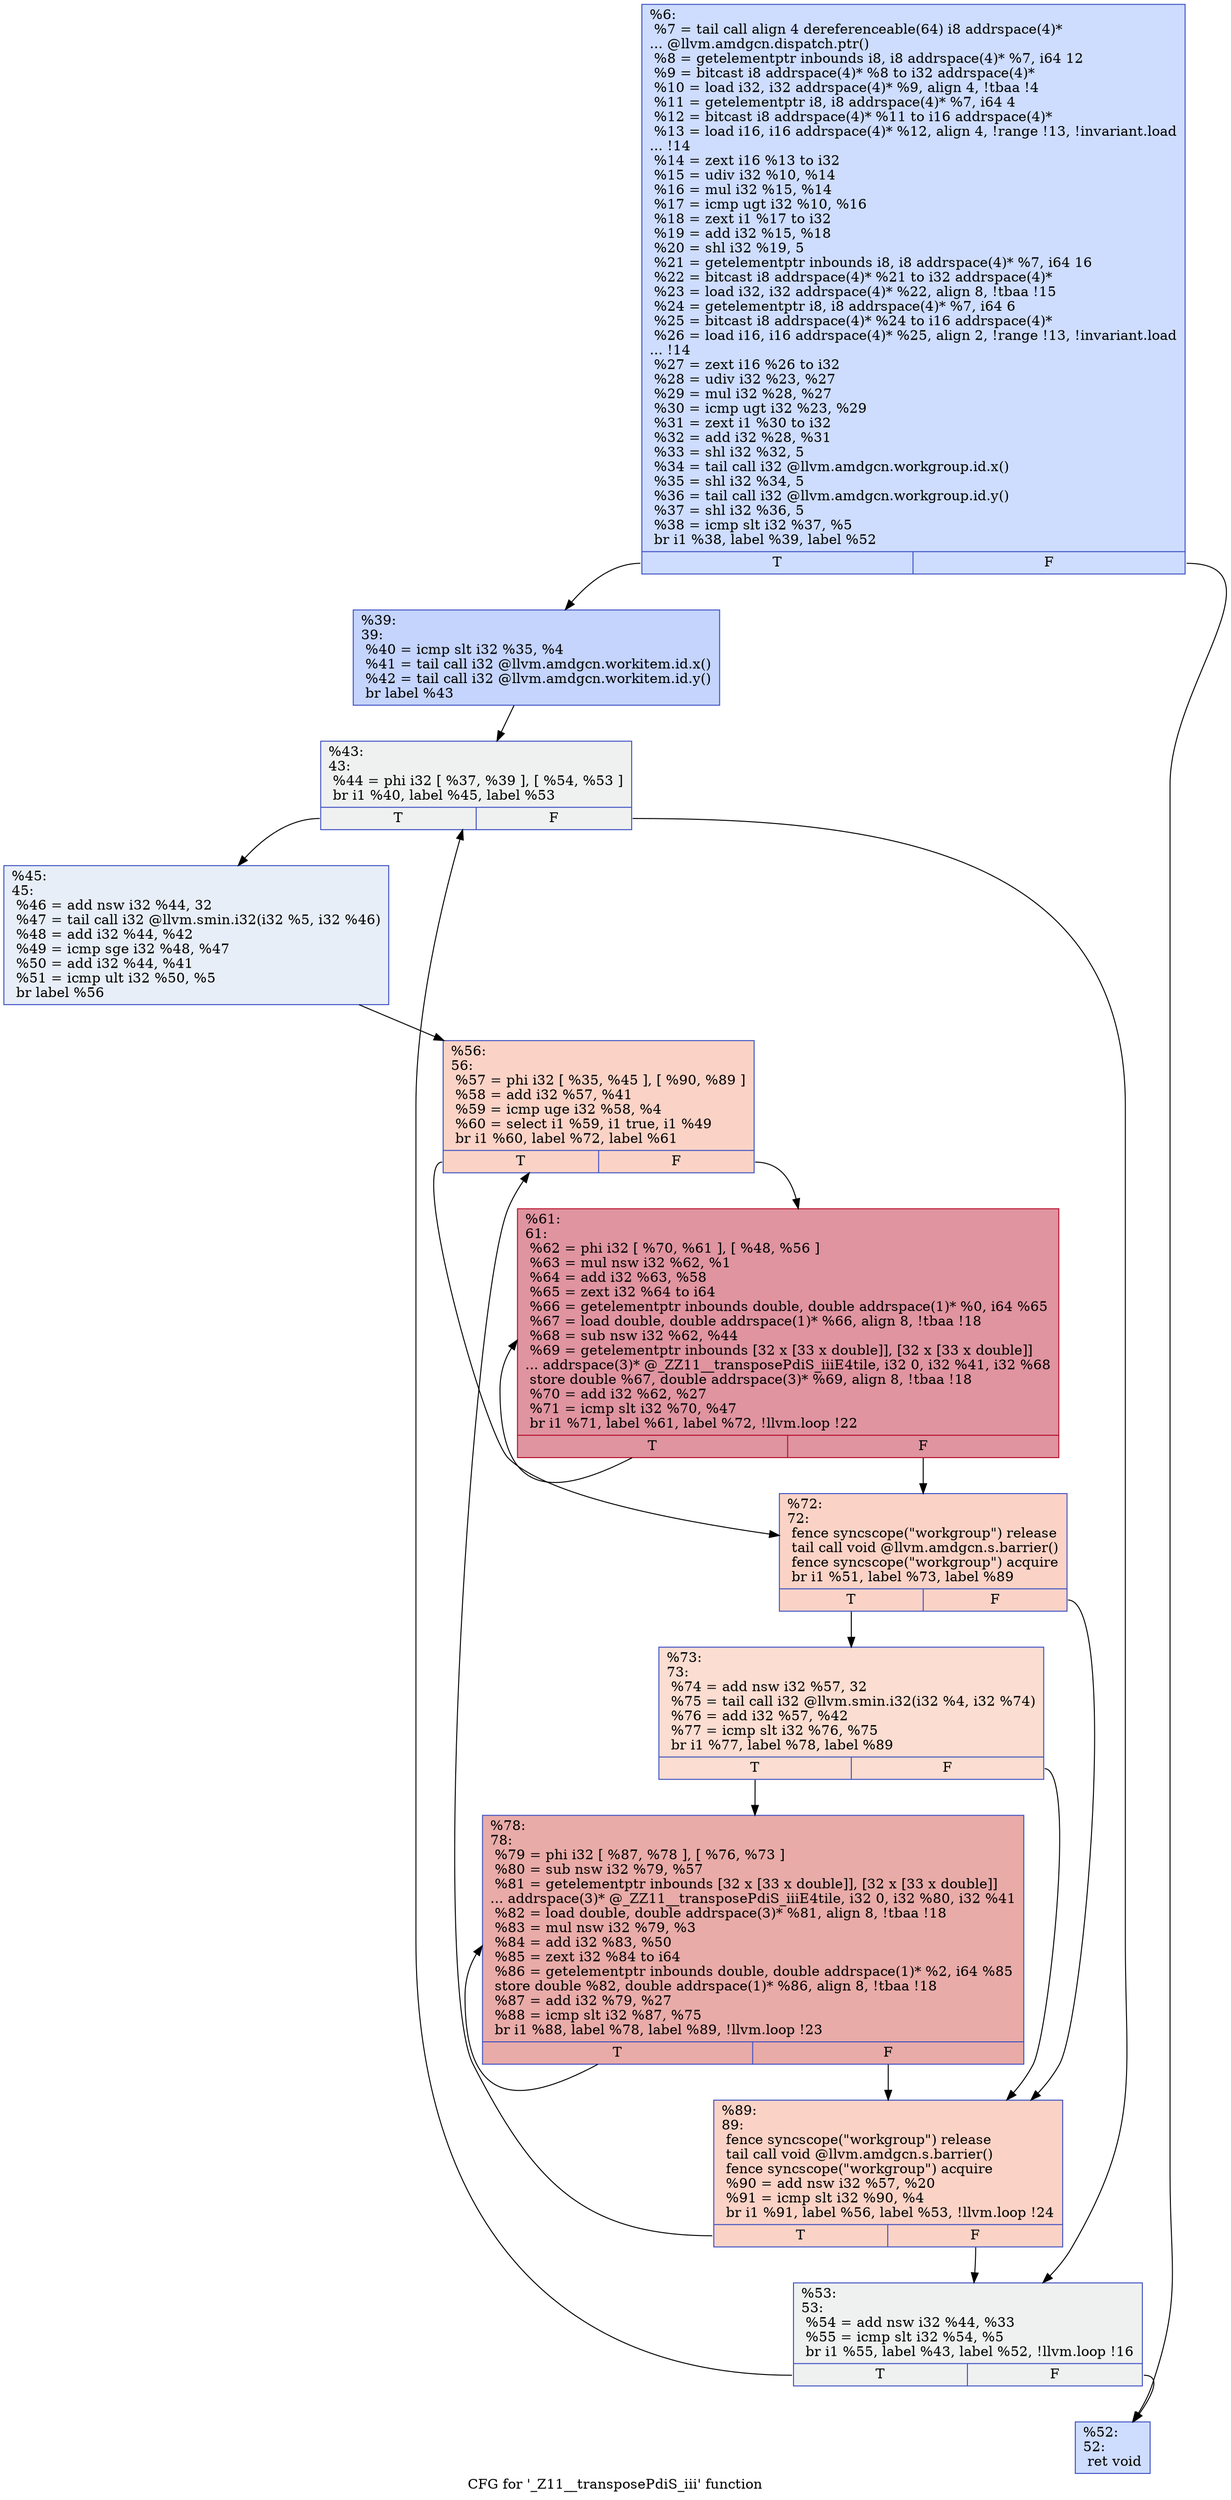 digraph "CFG for '_Z11__transposePdiS_iii' function" {
	label="CFG for '_Z11__transposePdiS_iii' function";

	Node0x632bf80 [shape=record,color="#3d50c3ff", style=filled, fillcolor="#8fb1fe70",label="{%6:\l  %7 = tail call align 4 dereferenceable(64) i8 addrspace(4)*\l... @llvm.amdgcn.dispatch.ptr()\l  %8 = getelementptr inbounds i8, i8 addrspace(4)* %7, i64 12\l  %9 = bitcast i8 addrspace(4)* %8 to i32 addrspace(4)*\l  %10 = load i32, i32 addrspace(4)* %9, align 4, !tbaa !4\l  %11 = getelementptr i8, i8 addrspace(4)* %7, i64 4\l  %12 = bitcast i8 addrspace(4)* %11 to i16 addrspace(4)*\l  %13 = load i16, i16 addrspace(4)* %12, align 4, !range !13, !invariant.load\l... !14\l  %14 = zext i16 %13 to i32\l  %15 = udiv i32 %10, %14\l  %16 = mul i32 %15, %14\l  %17 = icmp ugt i32 %10, %16\l  %18 = zext i1 %17 to i32\l  %19 = add i32 %15, %18\l  %20 = shl i32 %19, 5\l  %21 = getelementptr inbounds i8, i8 addrspace(4)* %7, i64 16\l  %22 = bitcast i8 addrspace(4)* %21 to i32 addrspace(4)*\l  %23 = load i32, i32 addrspace(4)* %22, align 8, !tbaa !15\l  %24 = getelementptr i8, i8 addrspace(4)* %7, i64 6\l  %25 = bitcast i8 addrspace(4)* %24 to i16 addrspace(4)*\l  %26 = load i16, i16 addrspace(4)* %25, align 2, !range !13, !invariant.load\l... !14\l  %27 = zext i16 %26 to i32\l  %28 = udiv i32 %23, %27\l  %29 = mul i32 %28, %27\l  %30 = icmp ugt i32 %23, %29\l  %31 = zext i1 %30 to i32\l  %32 = add i32 %28, %31\l  %33 = shl i32 %32, 5\l  %34 = tail call i32 @llvm.amdgcn.workgroup.id.x()\l  %35 = shl i32 %34, 5\l  %36 = tail call i32 @llvm.amdgcn.workgroup.id.y()\l  %37 = shl i32 %36, 5\l  %38 = icmp slt i32 %37, %5\l  br i1 %38, label %39, label %52\l|{<s0>T|<s1>F}}"];
	Node0x632bf80:s0 -> Node0x632f950;
	Node0x632bf80:s1 -> Node0x632f9e0;
	Node0x632f950 [shape=record,color="#3d50c3ff", style=filled, fillcolor="#7a9df870",label="{%39:\l39:                                               \l  %40 = icmp slt i32 %35, %4\l  %41 = tail call i32 @llvm.amdgcn.workitem.id.x()\l  %42 = tail call i32 @llvm.amdgcn.workitem.id.y()\l  br label %43\l}"];
	Node0x632f950 -> Node0x632ff90;
	Node0x632ff90 [shape=record,color="#3d50c3ff", style=filled, fillcolor="#dbdcde70",label="{%43:\l43:                                               \l  %44 = phi i32 [ %37, %39 ], [ %54, %53 ]\l  br i1 %40, label %45, label %53\l|{<s0>T|<s1>F}}"];
	Node0x632ff90:s0 -> Node0x6330200;
	Node0x632ff90:s1 -> Node0x63300c0;
	Node0x6330200 [shape=record,color="#3d50c3ff", style=filled, fillcolor="#cbd8ee70",label="{%45:\l45:                                               \l  %46 = add nsw i32 %44, 32\l  %47 = tail call i32 @llvm.smin.i32(i32 %5, i32 %46)\l  %48 = add i32 %44, %42\l  %49 = icmp sge i32 %48, %47\l  %50 = add i32 %44, %41\l  %51 = icmp ult i32 %50, %5\l  br label %56\l}"];
	Node0x6330200 -> Node0x6330840;
	Node0x632f9e0 [shape=record,color="#3d50c3ff", style=filled, fillcolor="#8fb1fe70",label="{%52:\l52:                                               \l  ret void\l}"];
	Node0x63300c0 [shape=record,color="#3d50c3ff", style=filled, fillcolor="#dbdcde70",label="{%53:\l53:                                               \l  %54 = add nsw i32 %44, %33\l  %55 = icmp slt i32 %54, %5\l  br i1 %55, label %43, label %52, !llvm.loop !16\l|{<s0>T|<s1>F}}"];
	Node0x63300c0:s0 -> Node0x632ff90;
	Node0x63300c0:s1 -> Node0x632f9e0;
	Node0x6330840 [shape=record,color="#3d50c3ff", style=filled, fillcolor="#f59c7d70",label="{%56:\l56:                                               \l  %57 = phi i32 [ %35, %45 ], [ %90, %89 ]\l  %58 = add i32 %57, %41\l  %59 = icmp uge i32 %58, %4\l  %60 = select i1 %59, i1 true, i1 %49\l  br i1 %60, label %72, label %61\l|{<s0>T|<s1>F}}"];
	Node0x6330840:s0 -> Node0x6330f50;
	Node0x6330840:s1 -> Node0x6330fe0;
	Node0x6330fe0 [shape=record,color="#b70d28ff", style=filled, fillcolor="#b70d2870",label="{%61:\l61:                                               \l  %62 = phi i32 [ %70, %61 ], [ %48, %56 ]\l  %63 = mul nsw i32 %62, %1\l  %64 = add i32 %63, %58\l  %65 = zext i32 %64 to i64\l  %66 = getelementptr inbounds double, double addrspace(1)* %0, i64 %65\l  %67 = load double, double addrspace(1)* %66, align 8, !tbaa !18\l  %68 = sub nsw i32 %62, %44\l  %69 = getelementptr inbounds [32 x [33 x double]], [32 x [33 x double]]\l... addrspace(3)* @_ZZ11__transposePdiS_iiiE4tile, i32 0, i32 %41, i32 %68\l  store double %67, double addrspace(3)* %69, align 8, !tbaa !18\l  %70 = add i32 %62, %27\l  %71 = icmp slt i32 %70, %47\l  br i1 %71, label %61, label %72, !llvm.loop !22\l|{<s0>T|<s1>F}}"];
	Node0x6330fe0:s0 -> Node0x6330fe0;
	Node0x6330fe0:s1 -> Node0x6330f50;
	Node0x6330f50 [shape=record,color="#3d50c3ff", style=filled, fillcolor="#f59c7d70",label="{%72:\l72:                                               \l  fence syncscope(\"workgroup\") release\l  tail call void @llvm.amdgcn.s.barrier()\l  fence syncscope(\"workgroup\") acquire\l  br i1 %51, label %73, label %89\l|{<s0>T|<s1>F}}"];
	Node0x6330f50:s0 -> Node0x63325b0;
	Node0x6330f50:s1 -> Node0x6330c10;
	Node0x63325b0 [shape=record,color="#3d50c3ff", style=filled, fillcolor="#f7b39670",label="{%73:\l73:                                               \l  %74 = add nsw i32 %57, 32\l  %75 = tail call i32 @llvm.smin.i32(i32 %4, i32 %74)\l  %76 = add i32 %57, %42\l  %77 = icmp slt i32 %76, %75\l  br i1 %77, label %78, label %89\l|{<s0>T|<s1>F}}"];
	Node0x63325b0:s0 -> Node0x63329b0;
	Node0x63325b0:s1 -> Node0x6330c10;
	Node0x63329b0 [shape=record,color="#3d50c3ff", style=filled, fillcolor="#cc403a70",label="{%78:\l78:                                               \l  %79 = phi i32 [ %87, %78 ], [ %76, %73 ]\l  %80 = sub nsw i32 %79, %57\l  %81 = getelementptr inbounds [32 x [33 x double]], [32 x [33 x double]]\l... addrspace(3)* @_ZZ11__transposePdiS_iiiE4tile, i32 0, i32 %80, i32 %41\l  %82 = load double, double addrspace(3)* %81, align 8, !tbaa !18\l  %83 = mul nsw i32 %79, %3\l  %84 = add i32 %83, %50\l  %85 = zext i32 %84 to i64\l  %86 = getelementptr inbounds double, double addrspace(1)* %2, i64 %85\l  store double %82, double addrspace(1)* %86, align 8, !tbaa !18\l  %87 = add i32 %79, %27\l  %88 = icmp slt i32 %87, %75\l  br i1 %88, label %78, label %89, !llvm.loop !23\l|{<s0>T|<s1>F}}"];
	Node0x63329b0:s0 -> Node0x63329b0;
	Node0x63329b0:s1 -> Node0x6330c10;
	Node0x6330c10 [shape=record,color="#3d50c3ff", style=filled, fillcolor="#f59c7d70",label="{%89:\l89:                                               \l  fence syncscope(\"workgroup\") release\l  tail call void @llvm.amdgcn.s.barrier()\l  fence syncscope(\"workgroup\") acquire\l  %90 = add nsw i32 %57, %20\l  %91 = icmp slt i32 %90, %4\l  br i1 %91, label %56, label %53, !llvm.loop !24\l|{<s0>T|<s1>F}}"];
	Node0x6330c10:s0 -> Node0x6330840;
	Node0x6330c10:s1 -> Node0x63300c0;
}
